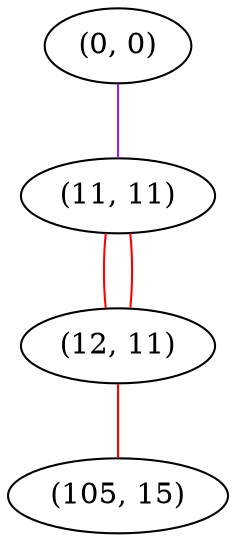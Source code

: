 graph "" {
"(0, 0)";
"(11, 11)";
"(12, 11)";
"(105, 15)";
"(0, 0)" -- "(11, 11)"  [color=purple, key=0, weight=4];
"(11, 11)" -- "(12, 11)"  [color=red, key=0, weight=1];
"(11, 11)" -- "(12, 11)"  [color=red, key=1, weight=1];
"(12, 11)" -- "(105, 15)"  [color=red, key=0, weight=1];
}
